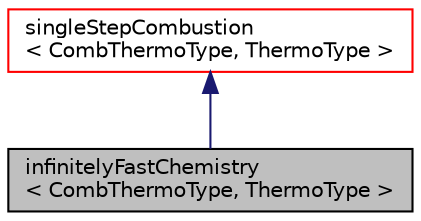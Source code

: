 digraph "infinitelyFastChemistry&lt; CombThermoType, ThermoType &gt;"
{
  bgcolor="transparent";
  edge [fontname="Helvetica",fontsize="10",labelfontname="Helvetica",labelfontsize="10"];
  node [fontname="Helvetica",fontsize="10",shape=record];
  Node1 [label="infinitelyFastChemistry\l\< CombThermoType, ThermoType \>",height=0.2,width=0.4,color="black", fillcolor="grey75", style="filled", fontcolor="black"];
  Node2 -> Node1 [dir="back",color="midnightblue",fontsize="10",style="solid",fontname="Helvetica"];
  Node2 [label="singleStepCombustion\l\< CombThermoType, ThermoType \>",height=0.2,width=0.4,color="red",URL="$a02387.html",tooltip="Base class for combustion models using singleStepReactingMixture. "];
}
